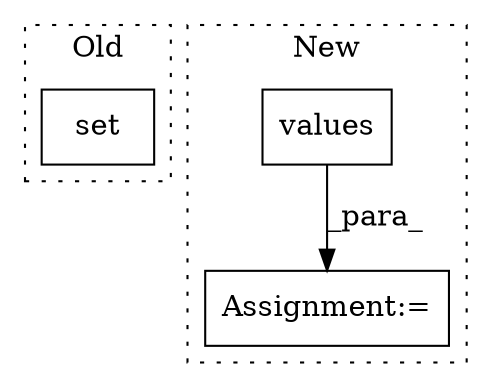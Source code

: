 digraph G {
subgraph cluster0 {
1 [label="set" a="32" s="12716,12731" l="4,1" shape="box"];
label = "Old";
style="dotted";
}
subgraph cluster1 {
2 [label="values" a="32" s="12787" l="8" shape="box"];
3 [label="Assignment:=" a="7" s="12770" l="63" shape="box"];
label = "New";
style="dotted";
}
2 -> 3 [label="_para_"];
}